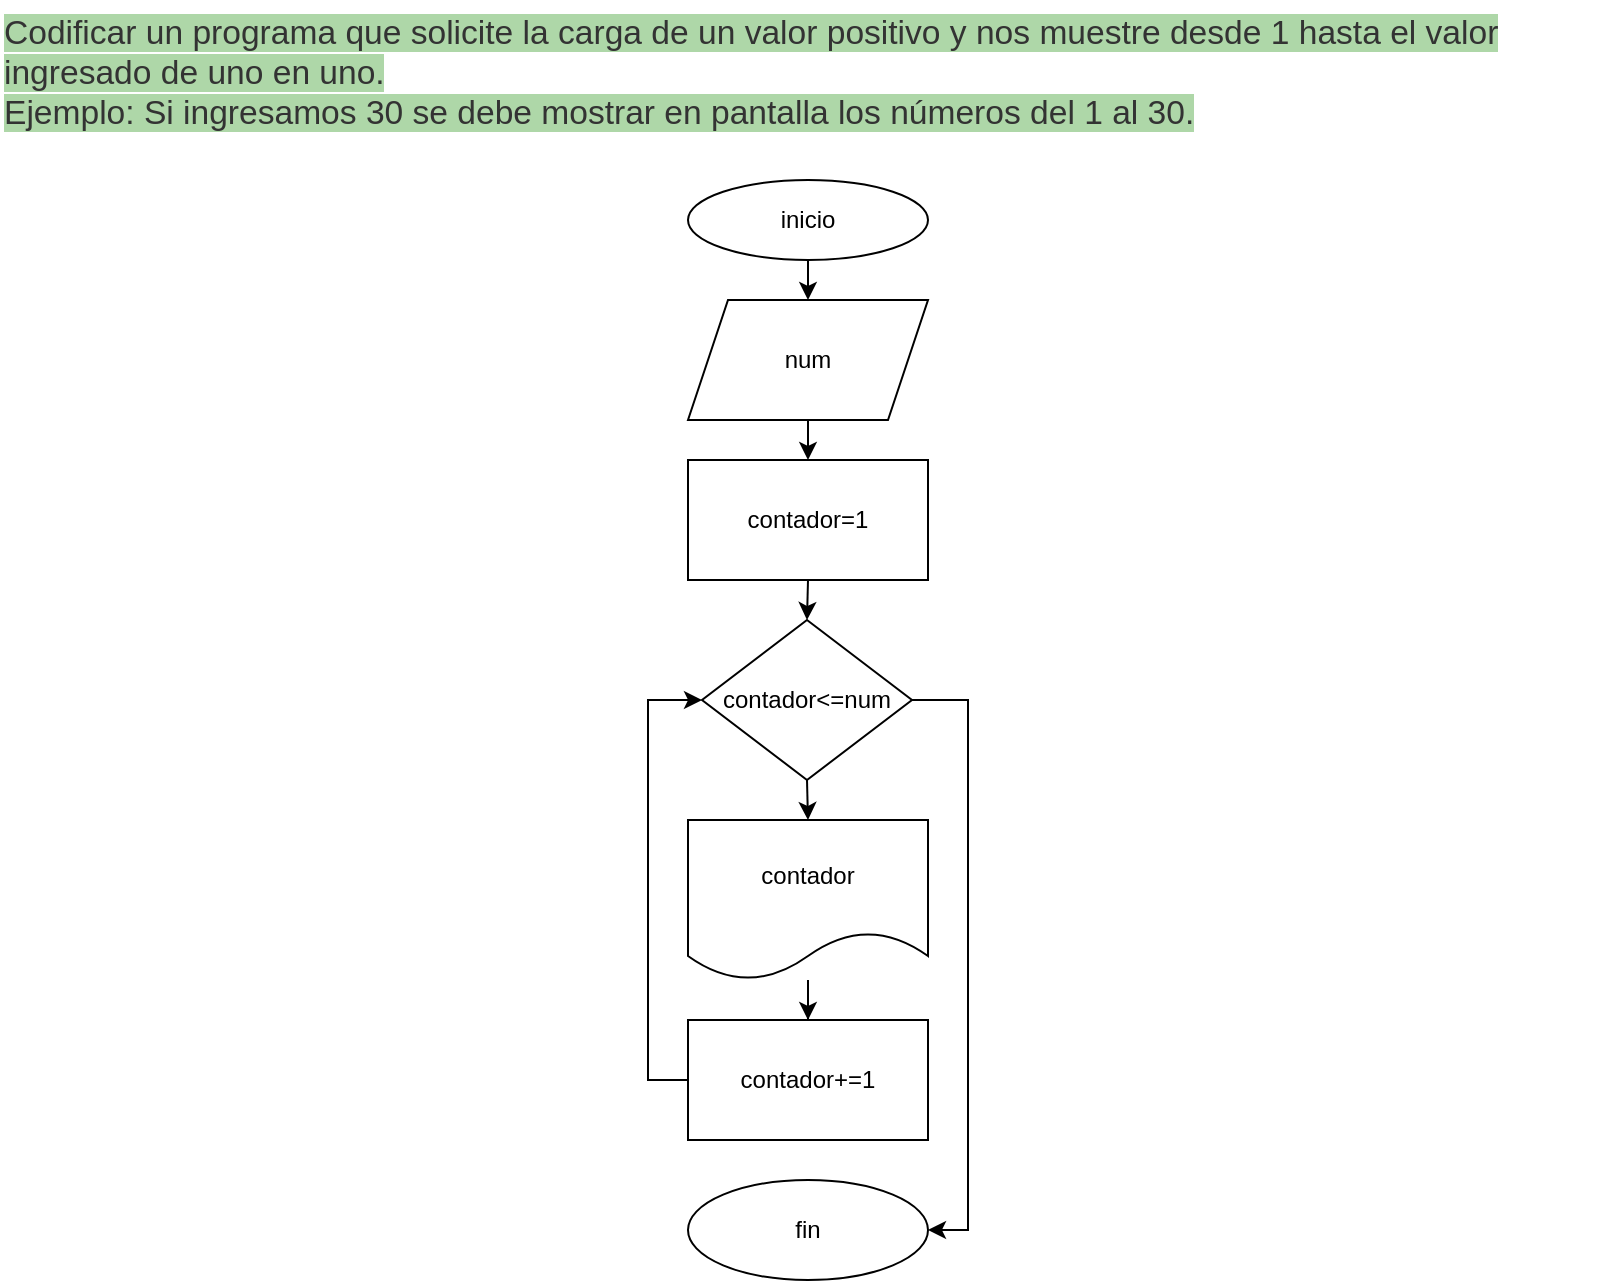 <mxfile version="20.7.4" type="device"><diagram id="kChzg9wqaxWSeA7RLNGd" name="Página-1"><mxGraphModel dx="756" dy="395" grid="1" gridSize="10" guides="1" tooltips="1" connect="1" arrows="1" fold="1" page="1" pageScale="1" pageWidth="827" pageHeight="1169" math="0" shadow="0"><root><mxCell id="0"/><mxCell id="1" parent="0"/><mxCell id="ENmR0eKK0t6kzCW_3JE3-1" value="&lt;span style=&quot;color: rgb(51, 51, 51); font-family: sans-serif, arial; font-size: 16.8px; font-style: normal; font-variant-ligatures: normal; font-variant-caps: normal; font-weight: 400; letter-spacing: normal; orphans: 2; text-align: start; text-indent: 0px; text-transform: none; widows: 2; word-spacing: 0px; -webkit-text-stroke-width: 0px; background-color: rgb(174, 215, 168); text-decoration-thickness: initial; text-decoration-style: initial; text-decoration-color: initial; float: none; display: inline !important;&quot;&gt;Codificar un programa que solicite la carga de un valor positivo y nos muestre desde 1 hasta el valor ingresado de uno en uno.&lt;/span&gt;&lt;br style=&quot;box-sizing: border-box; color: rgb(51, 51, 51); font-family: sans-serif, arial; font-size: 16.8px; font-style: normal; font-variant-ligatures: normal; font-variant-caps: normal; font-weight: 400; letter-spacing: normal; orphans: 2; text-align: start; text-indent: 0px; text-transform: none; widows: 2; word-spacing: 0px; -webkit-text-stroke-width: 0px; background-color: rgb(174, 215, 168); text-decoration-thickness: initial; text-decoration-style: initial; text-decoration-color: initial;&quot;&gt;&lt;span style=&quot;color: rgb(51, 51, 51); font-family: sans-serif, arial; font-size: 16.8px; font-style: normal; font-variant-ligatures: normal; font-variant-caps: normal; font-weight: 400; letter-spacing: normal; orphans: 2; text-align: start; text-indent: 0px; text-transform: none; widows: 2; word-spacing: 0px; -webkit-text-stroke-width: 0px; background-color: rgb(174, 215, 168); text-decoration-thickness: initial; text-decoration-style: initial; text-decoration-color: initial; float: none; display: inline !important;&quot;&gt;Ejemplo: Si ingresamos 30 se debe mostrar en pantalla los números del 1 al 30.&lt;/span&gt;" style="text;whiteSpace=wrap;html=1;" vertex="1" parent="1"><mxGeometry x="10" width="810" height="70" as="geometry"/></mxCell><mxCell id="ENmR0eKK0t6kzCW_3JE3-4" style="edgeStyle=orthogonalEdgeStyle;rounded=0;orthogonalLoop=1;jettySize=auto;html=1;exitX=0.5;exitY=1;exitDx=0;exitDy=0;entryX=0.5;entryY=0;entryDx=0;entryDy=0;" edge="1" parent="1" source="ENmR0eKK0t6kzCW_3JE3-2" target="ENmR0eKK0t6kzCW_3JE3-3"><mxGeometry relative="1" as="geometry"/></mxCell><mxCell id="ENmR0eKK0t6kzCW_3JE3-2" value="inicio" style="ellipse;whiteSpace=wrap;html=1;" vertex="1" parent="1"><mxGeometry x="354" y="90" width="120" height="40" as="geometry"/></mxCell><mxCell id="ENmR0eKK0t6kzCW_3JE3-7" style="edgeStyle=orthogonalEdgeStyle;rounded=0;orthogonalLoop=1;jettySize=auto;html=1;exitX=0.5;exitY=1;exitDx=0;exitDy=0;entryX=0.5;entryY=0;entryDx=0;entryDy=0;" edge="1" parent="1" source="ENmR0eKK0t6kzCW_3JE3-3" target="ENmR0eKK0t6kzCW_3JE3-6"><mxGeometry relative="1" as="geometry"/></mxCell><mxCell id="ENmR0eKK0t6kzCW_3JE3-3" value="num" style="shape=parallelogram;perimeter=parallelogramPerimeter;whiteSpace=wrap;html=1;fixedSize=1;" vertex="1" parent="1"><mxGeometry x="354" y="150" width="120" height="60" as="geometry"/></mxCell><mxCell id="ENmR0eKK0t6kzCW_3JE3-14" style="edgeStyle=orthogonalEdgeStyle;rounded=0;orthogonalLoop=1;jettySize=auto;html=1;exitX=0.5;exitY=1;exitDx=0;exitDy=0;entryX=0.5;entryY=0;entryDx=0;entryDy=0;" edge="1" parent="1" source="ENmR0eKK0t6kzCW_3JE3-5" target="ENmR0eKK0t6kzCW_3JE3-10"><mxGeometry relative="1" as="geometry"/></mxCell><mxCell id="ENmR0eKK0t6kzCW_3JE3-20" style="edgeStyle=orthogonalEdgeStyle;rounded=0;orthogonalLoop=1;jettySize=auto;html=1;exitX=1;exitY=0.5;exitDx=0;exitDy=0;entryX=1;entryY=0.5;entryDx=0;entryDy=0;" edge="1" parent="1" source="ENmR0eKK0t6kzCW_3JE3-5" target="ENmR0eKK0t6kzCW_3JE3-18"><mxGeometry relative="1" as="geometry"/></mxCell><mxCell id="ENmR0eKK0t6kzCW_3JE3-5" value="contador&amp;lt;=num" style="rhombus;whiteSpace=wrap;html=1;" vertex="1" parent="1"><mxGeometry x="361" y="310" width="105" height="80" as="geometry"/></mxCell><mxCell id="ENmR0eKK0t6kzCW_3JE3-9" style="edgeStyle=orthogonalEdgeStyle;rounded=0;orthogonalLoop=1;jettySize=auto;html=1;exitX=0.5;exitY=1;exitDx=0;exitDy=0;entryX=0.5;entryY=0;entryDx=0;entryDy=0;" edge="1" parent="1" source="ENmR0eKK0t6kzCW_3JE3-6" target="ENmR0eKK0t6kzCW_3JE3-5"><mxGeometry relative="1" as="geometry"/></mxCell><mxCell id="ENmR0eKK0t6kzCW_3JE3-6" value="contador=1" style="rounded=0;whiteSpace=wrap;html=1;" vertex="1" parent="1"><mxGeometry x="354" y="230" width="120" height="60" as="geometry"/></mxCell><mxCell id="ENmR0eKK0t6kzCW_3JE3-16" style="edgeStyle=orthogonalEdgeStyle;rounded=0;orthogonalLoop=1;jettySize=auto;html=1;entryX=0.5;entryY=0;entryDx=0;entryDy=0;" edge="1" parent="1" source="ENmR0eKK0t6kzCW_3JE3-10" target="ENmR0eKK0t6kzCW_3JE3-15"><mxGeometry relative="1" as="geometry"/></mxCell><mxCell id="ENmR0eKK0t6kzCW_3JE3-10" value="contador" style="shape=document;whiteSpace=wrap;html=1;boundedLbl=1;" vertex="1" parent="1"><mxGeometry x="354" y="410" width="120" height="80" as="geometry"/></mxCell><mxCell id="ENmR0eKK0t6kzCW_3JE3-17" style="edgeStyle=orthogonalEdgeStyle;rounded=0;orthogonalLoop=1;jettySize=auto;html=1;exitX=0;exitY=0.5;exitDx=0;exitDy=0;entryX=0;entryY=0.5;entryDx=0;entryDy=0;" edge="1" parent="1" source="ENmR0eKK0t6kzCW_3JE3-15" target="ENmR0eKK0t6kzCW_3JE3-5"><mxGeometry relative="1" as="geometry"/></mxCell><mxCell id="ENmR0eKK0t6kzCW_3JE3-15" value="contador+=1" style="rounded=0;whiteSpace=wrap;html=1;" vertex="1" parent="1"><mxGeometry x="354" y="510" width="120" height="60" as="geometry"/></mxCell><mxCell id="ENmR0eKK0t6kzCW_3JE3-18" value="fin" style="ellipse;whiteSpace=wrap;html=1;" vertex="1" parent="1"><mxGeometry x="354" y="590" width="120" height="50" as="geometry"/></mxCell></root></mxGraphModel></diagram></mxfile>